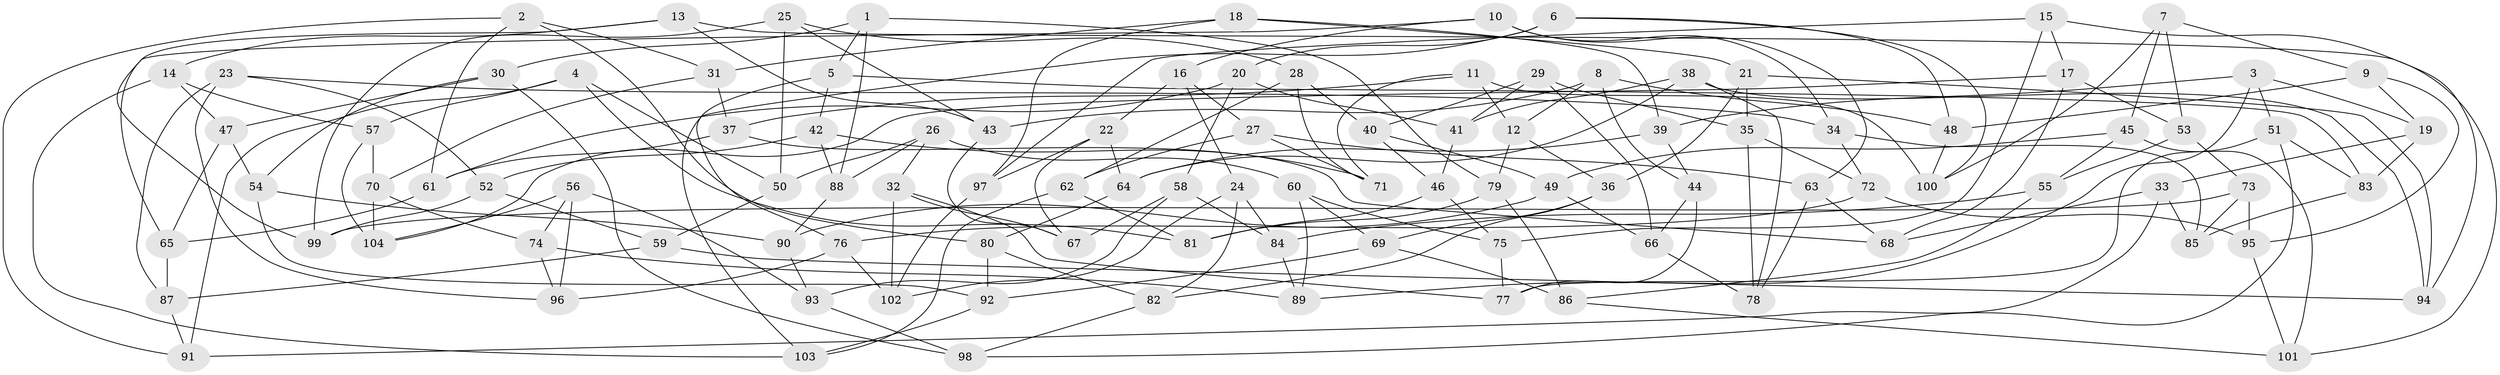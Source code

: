 // coarse degree distribution, {6: 0.375, 4: 0.5694444444444444, 5: 0.05555555555555555}
// Generated by graph-tools (version 1.1) at 2025/24/03/03/25 07:24:27]
// undirected, 104 vertices, 208 edges
graph export_dot {
graph [start="1"]
  node [color=gray90,style=filled];
  1;
  2;
  3;
  4;
  5;
  6;
  7;
  8;
  9;
  10;
  11;
  12;
  13;
  14;
  15;
  16;
  17;
  18;
  19;
  20;
  21;
  22;
  23;
  24;
  25;
  26;
  27;
  28;
  29;
  30;
  31;
  32;
  33;
  34;
  35;
  36;
  37;
  38;
  39;
  40;
  41;
  42;
  43;
  44;
  45;
  46;
  47;
  48;
  49;
  50;
  51;
  52;
  53;
  54;
  55;
  56;
  57;
  58;
  59;
  60;
  61;
  62;
  63;
  64;
  65;
  66;
  67;
  68;
  69;
  70;
  71;
  72;
  73;
  74;
  75;
  76;
  77;
  78;
  79;
  80;
  81;
  82;
  83;
  84;
  85;
  86;
  87;
  88;
  89;
  90;
  91;
  92;
  93;
  94;
  95;
  96;
  97;
  98;
  99;
  100;
  101;
  102;
  103;
  104;
  1 -- 5;
  1 -- 79;
  1 -- 30;
  1 -- 88;
  2 -- 31;
  2 -- 61;
  2 -- 91;
  2 -- 80;
  3 -- 51;
  3 -- 19;
  3 -- 89;
  3 -- 39;
  4 -- 57;
  4 -- 50;
  4 -- 91;
  4 -- 81;
  5 -- 83;
  5 -- 76;
  5 -- 42;
  6 -- 100;
  6 -- 20;
  6 -- 103;
  6 -- 48;
  7 -- 53;
  7 -- 100;
  7 -- 9;
  7 -- 45;
  8 -- 48;
  8 -- 43;
  8 -- 12;
  8 -- 44;
  9 -- 19;
  9 -- 48;
  9 -- 95;
  10 -- 65;
  10 -- 34;
  10 -- 63;
  10 -- 16;
  11 -- 100;
  11 -- 71;
  11 -- 12;
  11 -- 37;
  12 -- 36;
  12 -- 79;
  13 -- 14;
  13 -- 43;
  13 -- 101;
  13 -- 99;
  14 -- 47;
  14 -- 103;
  14 -- 57;
  15 -- 17;
  15 -- 94;
  15 -- 97;
  15 -- 75;
  16 -- 24;
  16 -- 27;
  16 -- 22;
  17 -- 53;
  17 -- 104;
  17 -- 68;
  18 -- 39;
  18 -- 21;
  18 -- 31;
  18 -- 97;
  19 -- 33;
  19 -- 83;
  20 -- 61;
  20 -- 58;
  20 -- 41;
  21 -- 36;
  21 -- 94;
  21 -- 35;
  22 -- 67;
  22 -- 64;
  22 -- 97;
  23 -- 34;
  23 -- 87;
  23 -- 52;
  23 -- 96;
  24 -- 82;
  24 -- 84;
  24 -- 102;
  25 -- 43;
  25 -- 50;
  25 -- 28;
  25 -- 99;
  26 -- 88;
  26 -- 32;
  26 -- 50;
  26 -- 60;
  27 -- 63;
  27 -- 71;
  27 -- 62;
  28 -- 40;
  28 -- 71;
  28 -- 62;
  29 -- 41;
  29 -- 40;
  29 -- 35;
  29 -- 66;
  30 -- 98;
  30 -- 47;
  30 -- 54;
  31 -- 70;
  31 -- 37;
  32 -- 102;
  32 -- 67;
  32 -- 77;
  33 -- 85;
  33 -- 68;
  33 -- 91;
  34 -- 72;
  34 -- 85;
  35 -- 72;
  35 -- 78;
  36 -- 69;
  36 -- 82;
  37 -- 68;
  37 -- 61;
  38 -- 64;
  38 -- 41;
  38 -- 78;
  38 -- 94;
  39 -- 44;
  39 -- 64;
  40 -- 46;
  40 -- 49;
  41 -- 46;
  42 -- 88;
  42 -- 71;
  42 -- 52;
  43 -- 67;
  44 -- 77;
  44 -- 66;
  45 -- 101;
  45 -- 49;
  45 -- 55;
  46 -- 81;
  46 -- 75;
  47 -- 65;
  47 -- 54;
  48 -- 100;
  49 -- 90;
  49 -- 66;
  50 -- 59;
  51 -- 83;
  51 -- 98;
  51 -- 77;
  52 -- 99;
  52 -- 59;
  53 -- 55;
  53 -- 73;
  54 -- 92;
  54 -- 90;
  55 -- 86;
  55 -- 84;
  56 -- 74;
  56 -- 104;
  56 -- 96;
  56 -- 93;
  57 -- 104;
  57 -- 70;
  58 -- 67;
  58 -- 93;
  58 -- 84;
  59 -- 87;
  59 -- 94;
  60 -- 89;
  60 -- 75;
  60 -- 69;
  61 -- 65;
  62 -- 103;
  62 -- 81;
  63 -- 68;
  63 -- 78;
  64 -- 80;
  65 -- 87;
  66 -- 78;
  69 -- 86;
  69 -- 92;
  70 -- 74;
  70 -- 104;
  72 -- 95;
  72 -- 76;
  73 -- 99;
  73 -- 85;
  73 -- 95;
  74 -- 89;
  74 -- 96;
  75 -- 77;
  76 -- 96;
  76 -- 102;
  79 -- 86;
  79 -- 81;
  80 -- 82;
  80 -- 92;
  82 -- 98;
  83 -- 85;
  84 -- 89;
  86 -- 101;
  87 -- 91;
  88 -- 90;
  90 -- 93;
  92 -- 103;
  93 -- 98;
  95 -- 101;
  97 -- 102;
}

